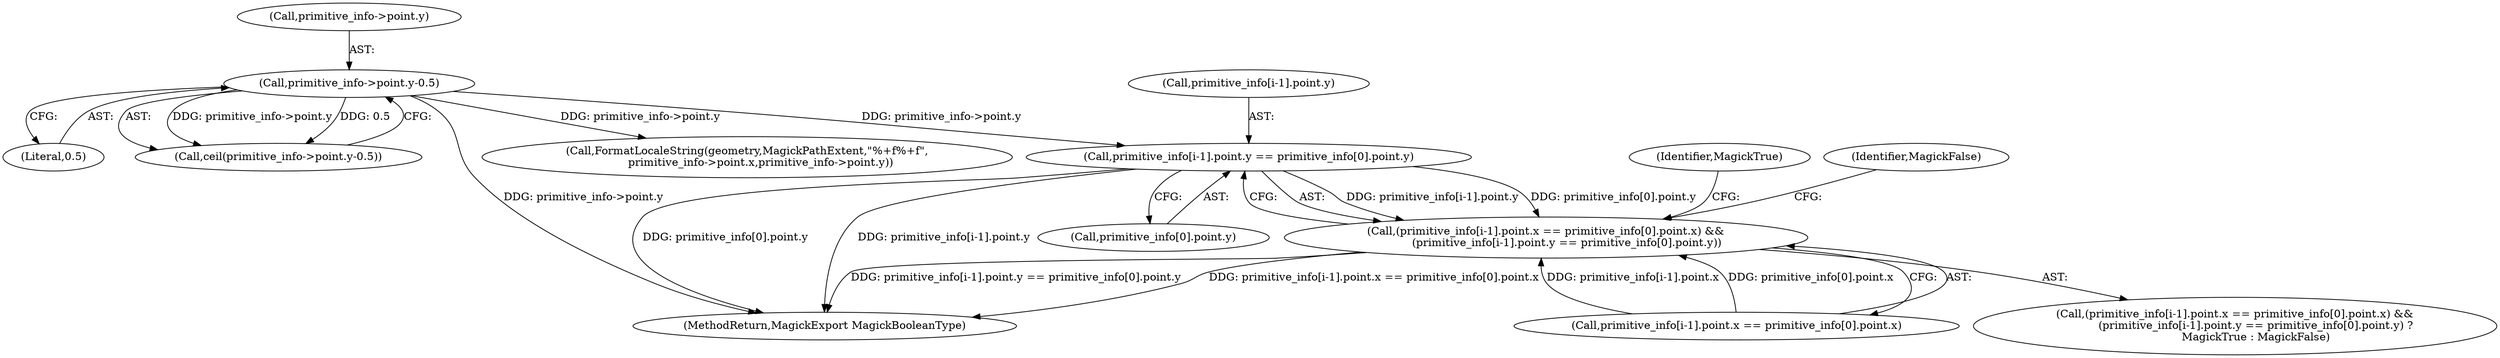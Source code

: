 digraph "0_ImageMagick_726812fa2fa7ce16bcf58f6e115f65427a1c0950_2@array" {
"1001497" [label="(Call,primitive_info[i-1].point.y == primitive_info[0].point.y)"];
"1000212" [label="(Call,primitive_info->point.y-0.5)"];
"1001479" [label="(Call,(primitive_info[i-1].point.x == primitive_info[0].point.x) &&\n            (primitive_info[i-1].point.y == primitive_info[0].point.y))"];
"1000218" [label="(Literal,0.5)"];
"1001514" [label="(Identifier,MagickTrue)"];
"1001515" [label="(Identifier,MagickFalse)"];
"1000211" [label="(Call,ceil(primitive_info->point.y-0.5))"];
"1001478" [label="(Call,(primitive_info[i-1].point.x == primitive_info[0].point.x) &&\n            (primitive_info[i-1].point.y == primitive_info[0].point.y) ?\n            MagickTrue : MagickFalse)"];
"1001480" [label="(Call,primitive_info[i-1].point.x == primitive_info[0].point.x)"];
"1001629" [label="(MethodReturn,MagickExport MagickBooleanType)"];
"1000212" [label="(Call,primitive_info->point.y-0.5)"];
"1001497" [label="(Call,primitive_info[i-1].point.y == primitive_info[0].point.y)"];
"1001507" [label="(Call,primitive_info[0].point.y)"];
"1000213" [label="(Call,primitive_info->point.y)"];
"1001300" [label="(Call,FormatLocaleString(geometry,MagickPathExtent,\"%+f%+f\",\n        primitive_info->point.x,primitive_info->point.y))"];
"1001479" [label="(Call,(primitive_info[i-1].point.x == primitive_info[0].point.x) &&\n            (primitive_info[i-1].point.y == primitive_info[0].point.y))"];
"1001498" [label="(Call,primitive_info[i-1].point.y)"];
"1001497" -> "1001479"  [label="AST: "];
"1001497" -> "1001507"  [label="CFG: "];
"1001498" -> "1001497"  [label="AST: "];
"1001507" -> "1001497"  [label="AST: "];
"1001479" -> "1001497"  [label="CFG: "];
"1001497" -> "1001629"  [label="DDG: primitive_info[0].point.y"];
"1001497" -> "1001629"  [label="DDG: primitive_info[i-1].point.y"];
"1001497" -> "1001479"  [label="DDG: primitive_info[i-1].point.y"];
"1001497" -> "1001479"  [label="DDG: primitive_info[0].point.y"];
"1000212" -> "1001497"  [label="DDG: primitive_info->point.y"];
"1000212" -> "1000211"  [label="AST: "];
"1000212" -> "1000218"  [label="CFG: "];
"1000213" -> "1000212"  [label="AST: "];
"1000218" -> "1000212"  [label="AST: "];
"1000211" -> "1000212"  [label="CFG: "];
"1000212" -> "1001629"  [label="DDG: primitive_info->point.y"];
"1000212" -> "1000211"  [label="DDG: primitive_info->point.y"];
"1000212" -> "1000211"  [label="DDG: 0.5"];
"1000212" -> "1001300"  [label="DDG: primitive_info->point.y"];
"1001479" -> "1001478"  [label="AST: "];
"1001479" -> "1001480"  [label="CFG: "];
"1001480" -> "1001479"  [label="AST: "];
"1001514" -> "1001479"  [label="CFG: "];
"1001515" -> "1001479"  [label="CFG: "];
"1001479" -> "1001629"  [label="DDG: primitive_info[i-1].point.y == primitive_info[0].point.y"];
"1001479" -> "1001629"  [label="DDG: primitive_info[i-1].point.x == primitive_info[0].point.x"];
"1001480" -> "1001479"  [label="DDG: primitive_info[i-1].point.x"];
"1001480" -> "1001479"  [label="DDG: primitive_info[0].point.x"];
}
